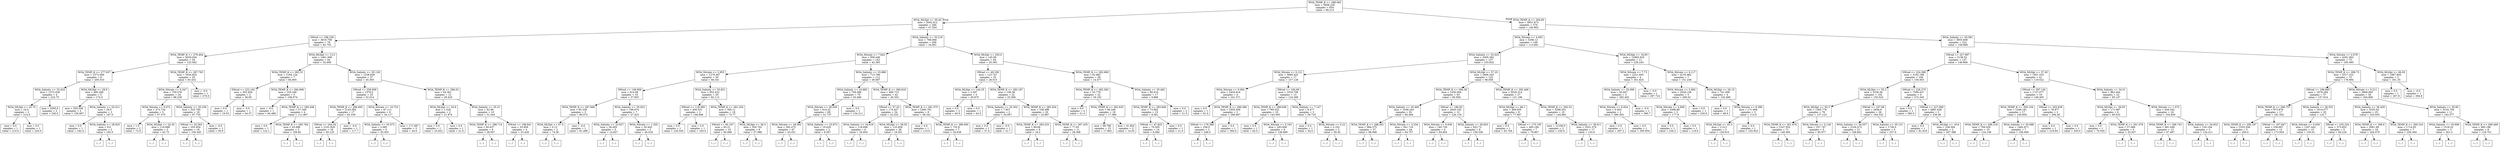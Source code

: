 digraph Tree {
node [shape=box] ;
0 [label="WOA_TEMP_K <= 288.092\nmse = 5808.226\nsamples = 654\nvalue = 99.213"] ;
1 [label="WOA_MLDpt <= 30.45\nmse = 2042.412\nsamples = 284\nvalue = 47.554"] ;
0 -> 1 [labeldistance=2.5, labelangle=45, headlabel="True"] ;
2 [label="SWrad <= 188.239\nmse = 3816.758\nsamples = 78\nvalue = 82.755"] ;
1 -> 2 ;
3 [label="WOA_TEMP_K <= 279.404\nmse = 4039.026\nsamples = 34\nvalue = 125.562"] ;
2 -> 3 ;
4 [label="WOA_TEMP_K <= 277.637\nmse = 1572.649\nsamples = 9\nvalue = 200.533"] ;
3 -> 4 ;
5 [label="WOA_Salinity <= 33.424\nmse = 1373.438\nsamples = 4\nvalue = 223.75"] ;
4 -> 5 ;
6 [label="WOA_MLDpt <= 25.75\nmse = 24.0\nsamples = 2\nvalue = 214.0"] ;
5 -> 6 ;
7 [label="mse = 0.0\nsamples = 1\nvalue = 210.0"] ;
6 -> 7 ;
8 [label="mse = 0.0\nsamples = 1\nvalue = 220.0"] ;
6 -> 8 ;
9 [label="mse = 3200.0\nsamples = 2\nvalue = 240.0"] ;
5 -> 9 ;
10 [label="WOA_MLDpt <= 28.8\nmse = 480.286\nsamples = 5\nvalue = 174.0"] ;
4 -> 10 ;
11 [label="mse = 555.556\nsamples = 2\nvalue = 156.667"] ;
10 -> 11 ;
12 [label="WOA_Salinity <= 25.411\nmse = 29.5\nsamples = 3\nvalue = 187.0"] ;
10 -> 12 ;
13 [label="mse = 0.0\nsamples = 1\nvalue = 182.0"] ;
12 -> 13 ;
14 [label="WOA_Salinity <= 28.925\nmse = 9.0\nsamples = 2\nvalue = 192.0"] ;
12 -> 14 ;
15 [label="(...)"] ;
14 -> 15 ;
16 [label="(...)"] ;
14 -> 16 ;
17 [label="WOA_TEMP_K <= 287.763\nmse = 1654.824\nsamples = 25\nvalue = 93.432"] ;
3 -> 17 ;
18 [label="WOA_Nitrate <= 0.347\nmse = 759.576\nsamples = 24\nvalue = 88.239"] ;
17 -> 18 ;
19 [label="WOA_Nitrate <= 0.072\nmse = 273.734\nsamples = 5\nvalue = 57.375"] ;
18 -> 19 ;
20 [label="mse = 1.0\nsamples = 2\nvalue = 72.0"] ;
19 -> 20 ;
21 [label="WOA_MLDpt <= 24.35\nmse = 118.688\nsamples = 3\nvalue = 42.75"] ;
19 -> 21 ;
22 [label="(...)"] ;
21 -> 22 ;
25 [label="(...)"] ;
21 -> 25 ;
26 [label="WOA_Salinity <= 35.238\nmse = 525.785\nsamples = 19\nvalue = 97.735"] ;
18 -> 26 ;
27 [label="SWrad <= 32.563\nmse = 355.954\nsamples = 18\nvalue = 100.445"] ;
26 -> 27 ;
28 [label="(...)"] ;
27 -> 28 ;
29 [label="(...)"] ;
27 -> 29 ;
48 [label="mse = -0.0\nsamples = 1\nvalue = 30.0"] ;
26 -> 48 ;
49 [label="mse = -0.0\nsamples = 1\nvalue = 270.0"] ;
17 -> 49 ;
50 [label="WOA_MLDpt <= 13.2\nmse = 1461.006\nsamples = 44\nvalue = 52.609"] ;
2 -> 50 ;
51 [label="WOA_TEMP_K <= 283.31\nmse = 1184.124\nsamples = 7\nvalue = 84.805"] ;
50 -> 51 ;
52 [label="SWrad <= 222.162\nmse = 303.456\nsamples = 2\nvalue = 36.95"] ;
51 -> 52 ;
53 [label="mse = 0.0\nsamples = 1\nvalue = 19.53"] ;
52 -> 53 ;
54 [label="mse = -0.0\nsamples = 1\nvalue = 54.37"] ;
52 -> 54 ;
55 [label="WOA_TEMP_K <= 284.908\nmse = 105.346\nsamples = 5\nvalue = 106.074"] ;
51 -> 55 ;
56 [label="mse = -0.0\nsamples = 1\nvalue = 94.488"] ;
55 -> 56 ;
57 [label="WOA_TEMP_K <= 285.448\nmse = 57.349\nsamples = 4\nvalue = 111.867"] ;
55 -> 57 ;
58 [label="mse = 0.0\nsamples = 1\nvalue = 122.1"] ;
57 -> 58 ;
59 [label="WOA_TEMP_K <= 285.784\nmse = 43.686\nsamples = 3\nvalue = 109.82"] ;
57 -> 59 ;
60 [label="(...)"] ;
59 -> 60 ;
63 [label="(...)"] ;
59 -> 63 ;
64 [label="WOA_Salinity <= 35.128\nmse = 1238.659\nsamples = 37\nvalue = 45.393"] ;
50 -> 64 ;
65 [label="SWrad <= 259.958\nmse = 1576.0\nsamples = 25\nvalue = 52.014"] ;
64 -> 65 ;
66 [label="WOA_TEMP_K <= 286.605\nmse = 2143.583\nsamples = 17\nvalue = 62.339"] ;
65 -> 66 ;
67 [label="SWrad <= 244.34\nmse = 2101.829\nsamples = 16\nvalue = 60.125"] ;
66 -> 67 ;
68 [label="(...)"] ;
67 -> 68 ;
75 [label="(...)"] ;
67 -> 75 ;
76 [label="mse = -0.0\nsamples = 1\nvalue = 117.7"] ;
66 -> 76 ;
77 [label="WOA_Nitrate <= 19.723\nmse = 87.111\nsamples = 8\nvalue = 34.117"] ;
65 -> 77 ;
78 [label="WOA_Salinity <= 33.073\nmse = 2.085\nsamples = 5\nvalue = 30.305"] ;
77 -> 78 ;
79 [label="(...)"] ;
78 -> 79 ;
80 [label="(...)"] ;
78 -> 80 ;
81 [label="mse = 171.087\nsamples = 3\nvalue = 44.6"] ;
77 -> 81 ;
82 [label="WOA_TEMP_K <= 286.02\nmse = 64.361\nsamples = 12\nvalue = 29.425"] ;
64 -> 82 ;
83 [label="WOA_MLDpt <= 24.9\nmse = 1.528\nsamples = 2\nvalue = 21.874"] ;
82 -> 83 ;
84 [label="mse = 0.0\nsamples = 1\nvalue = 23.622"] ;
83 -> 84 ;
85 [label="mse = 0.0\nsamples = 1\nvalue = 21.0"] ;
83 -> 85 ;
86 [label="WOA_Salinity <= 35.31\nmse = 62.99\nsamples = 10\nvalue = 31.043"] ;
82 -> 86 ;
87 [label="WOA_TEMP_K <= 286.714\nmse = 60.637\nsamples = 6\nvalue = 28.657"] ;
86 -> 87 ;
88 [label="(...)"] ;
87 -> 88 ;
89 [label="(...)"] ;
87 -> 89 ;
90 [label="SWrad <= 198.641\nmse = 53.959\nsamples = 4\nvalue = 33.429"] ;
86 -> 90 ;
91 [label="(...)"] ;
90 -> 91 ;
92 [label="(...)"] ;
90 -> 92 ;
93 [label="WOA_Salinity <= 35.219\nmse = 788.066\nsamples = 206\nvalue = 34.801"] ;
1 -> 93 ;
94 [label="WOA_Nitrate <= 7.642\nmse = 958.446\nsamples = 142\nvalue = 42.383"] ;
93 -> 94 ;
95 [label="WOA_Nitrate <= 2.955\nmse = 1279.307\nsamples = 30\nvalue = 66.341"] ;
94 -> 95 ;
96 [label="SWrad <= 148.006\nmse = 614.08\nsamples = 10\nvalue = 37.953"] ;
95 -> 96 ;
97 [label="WOA_TEMP_K <= 287.666\nmse = 65.339\nsamples = 3\nvalue = 80.072"] ;
96 -> 97 ;
98 [label="WOA_MLDpt <= 67.5\nmse = 0.13\nsamples = 2\nvalue = 74.36"] ;
97 -> 98 ;
99 [label="(...)"] ;
98 -> 99 ;
100 [label="(...)"] ;
98 -> 100 ;
101 [label="mse = -0.0\nsamples = 1\nvalue = 91.496"] ;
97 -> 101 ;
102 [label="WOA_Salinity <= 35.022\nmse = 196.874\nsamples = 7\nvalue = 27.423"] ;
96 -> 102 ;
103 [label="WOA_Salinity <= 23.627\nmse = 26.005\nsamples = 5\nvalue = 14.827"] ;
102 -> 103 ;
104 [label="(...)"] ;
103 -> 104 ;
105 [label="(...)"] ;
103 -> 105 ;
110 [label="WOA_Nitrate <= 1.205\nmse = 50.445\nsamples = 2\nvalue = 40.018"] ;
102 -> 110 ;
111 [label="(...)"] ;
110 -> 111 ;
112 [label="(...)"] ;
110 -> 112 ;
113 [label="WOA_Salinity <= 33.651\nmse = 952.432\nsamples = 20\nvalue = 82.112"] ;
95 -> 113 ;
114 [label="SWrad <= 118.385\nmse = 400.531\nsamples = 2\nvalue = 148.848"] ;
113 -> 114 ;
115 [label="mse = 0.0\nsamples = 1\nvalue = 120.545"] ;
114 -> 115 ;
116 [label="mse = 0.0\nsamples = 1\nvalue = 163.0"] ;
114 -> 116 ;
117 [label="WOA_TEMP_K <= 281.354\nmse = 395.11\nsamples = 18\nvalue = 73.77"] ;
113 -> 117 ;
118 [label="SWrad <= 65.197\nmse = 83.21\nsamples = 10\nvalue = 85.686"] ;
117 -> 118 ;
119 [label="(...)"] ;
118 -> 119 ;
134 [label="(...)"] ;
118 -> 134 ;
135 [label="WOA_MLDpt <= 36.5\nmse = 354.702\nsamples = 8\nvalue = 57.088"] ;
117 -> 135 ;
136 [label="(...)"] ;
135 -> 136 ;
139 [label="(...)"] ;
135 -> 139 ;
150 [label="WOA_Salinity <= 33.886\nmse = 713.786\nsamples = 112\nvalue = 36.697"] ;
94 -> 150 ;
151 [label="WOA_Salinity <= 33.885\nmse = 759.589\nsamples = 70\nvalue = 43.466"] ;
150 -> 151 ;
152 [label="WOA_Nitrate <= 28.929\nmse = 614.22\nsamples = 69\nvalue = 41.737"] ;
151 -> 152 ;
153 [label="WOA_Nitrate <= 28.092\nmse = 592.475\nsamples = 67\nvalue = 43.051"] ;
152 -> 153 ;
154 [label="(...)"] ;
153 -> 154 ;
261 [label="(...)"] ;
153 -> 261 ;
262 [label="WOA_Salinity <= 33.873\nmse = 19.429\nsamples = 2\nvalue = 8.567"] ;
152 -> 262 ;
263 [label="(...)"] ;
262 -> 263 ;
264 [label="(...)"] ;
262 -> 264 ;
265 [label="mse = -0.0\nsamples = 1\nvalue = 134.211"] ;
151 -> 265 ;
266 [label="WOA_TEMP_K <= 280.816\nmse = 466.715\nsamples = 42\nvalue = 26.352"] ;
150 -> 266 ;
267 [label="SWrad <= 57.43\nmse = 174.427\nsamples = 34\nvalue = 22.252"] ;
266 -> 267 ;
268 [label="WOA_Salinity <= 34.616\nmse = 118.698\nsamples = 6\nvalue = 34.954"] ;
267 -> 268 ;
269 [label="(...)"] ;
268 -> 269 ;
272 [label="(...)"] ;
268 -> 272 ;
279 [label="WOA_MLDpt <= 38.55\nmse = 125.959\nsamples = 28\nvalue = 18.301"] ;
267 -> 279 ;
280 [label="(...)"] ;
279 -> 280 ;
287 [label="(...)"] ;
279 -> 287 ;
332 [label="WOA_TEMP_K <= 281.075\nmse = 1460.791\nsamples = 8\nvalue = 48.341"] ;
266 -> 332 ;
333 [label="mse = 0.0\nsamples = 1\nvalue = 110.0"] ;
332 -> 333 ;
334 [label="WOA_TEMP_K <= 286.095\nmse = 752.8\nsamples = 7\nvalue = 34.638"] ;
332 -> 334 ;
335 [label="(...)"] ;
334 -> 335 ;
346 [label="(...)"] ;
334 -> 346 ;
347 [label="WOA_MLDpt <= 250.0\nmse = 145.69\nsamples = 64\nvalue = 20.363"] ;
93 -> 347 ;
348 [label="SWrad <= 49.338\nmse = 123.747\nsamples = 25\nvalue = 28.015"] ;
347 -> 348 ;
349 [label="WOA_MLDpt <= 144.35\nmse = 2.297\nsamples = 3\nvalue = 40.875"] ;
348 -> 349 ;
350 [label="mse = 0.0\nsamples = 2\nvalue = 40.0"] ;
349 -> 350 ;
351 [label="mse = 0.0\nsamples = 1\nvalue = 43.5"] ;
349 -> 351 ;
352 [label="WOA_TEMP_K <= 283.187\nmse = 109.38\nsamples = 22\nvalue = 25.566"] ;
348 -> 352 ;
353 [label="WOA_Salinity <= 35.302\nmse = 7.957\nsamples = 2\nvalue = 34.957"] ;
352 -> 353 ;
354 [label="mse = 0.0\nsamples = 1\nvalue = 37.4"] ;
353 -> 354 ;
355 [label="mse = -0.0\nsamples = 1\nvalue = 31.7"] ;
353 -> 355 ;
356 [label="WOA_TEMP_K <= 283.454\nmse = 108.496\nsamples = 20\nvalue = 23.687"] ;
352 -> 356 ;
357 [label="WOA_TEMP_K <= 283.253\nmse = 89.66\nsamples = 9\nvalue = 18.2"] ;
356 -> 357 ;
358 [label="(...)"] ;
357 -> 358 ;
361 [label="(...)"] ;
357 -> 361 ;
370 [label="WOA_TEMP_K <= 287.435\nmse = 77.65\nsamples = 11\nvalue = 28.308"] ;
356 -> 370 ;
371 [label="(...)"] ;
370 -> 371 ;
382 [label="(...)"] ;
370 -> 382 ;
385 [label="WOA_TEMP_K <= 282.699\nmse = 82.882\nsamples = 39\nvalue = 14.477"] ;
347 -> 385 ;
386 [label="WOA_TEMP_K <= 282.583\nmse = 53.778\nsamples = 22\nvalue = 18.192"] ;
385 -> 386 ;
387 [label="mse = 0.0\nsamples = 4\nvalue = 21.0"] ;
386 -> 387 ;
388 [label="WOA_TEMP_K <= 282.633\nmse = 66.246\nsamples = 18\nvalue = 17.389"] ;
386 -> 388 ;
389 [label="mse = 68.786\nsamples = 15\nvalue = 17.862"] ;
388 -> 389 ;
390 [label="mse = 41.602\nsamples = 3\nvalue = 14.55"] ;
388 -> 390 ;
391 [label="WOA_Salinity <= 35.482\nmse = 80.616\nsamples = 17\nvalue = 9.866"] ;
385 -> 391 ;
392 [label="WOA_TEMP_K <= 283.846\nmse = 73.962\nsamples = 15\nvalue = 8.581"] ;
391 -> 392 ;
393 [label="SWrad <= 47.825\nmse = 70.505\nsamples = 14\nvalue = 8.084"] ;
392 -> 393 ;
394 [label="(...)"] ;
393 -> 394 ;
407 [label="(...)"] ;
393 -> 407 ;
410 [label="mse = 0.0\nsamples = 1\nvalue = 21.0"] ;
392 -> 410 ;
411 [label="mse = 0.0\nsamples = 2\nvalue = 21.0"] ;
391 -> 411 ;
412 [label="WOA_TEMP_K <= 294.85\nmse = 4951.873\nsamples = 370\nvalue = 140.962"] ;
0 -> 412 [labeldistance=2.5, labelangle=-45, headlabel="False"] ;
413 [label="WOA_Nitrate <= 4.093\nmse = 5296.12\nsamples = 148\nvalue = 113.681"] ;
412 -> 413 ;
414 [label="WOA_Salinity <= 32.622\nmse = 3405.382\nsamples = 137\nvalue = 103.822"] ;
413 -> 414 ;
415 [label="WOA_Nitrate <= 0.121\nmse = 5680.425\nsamples = 17\nvalue = 157.128"] ;
414 -> 415 ;
416 [label="WOA_Nitrate <= 0.092\nmse = 5454.816\nsamples = 4\nvalue = 241.571"] ;
415 -> 416 ;
417 [label="mse = 0.0\nsamples = 1\nvalue = 91.0"] ;
416 -> 417 ;
418 [label="WOA_TEMP_K <= 289.386\nmse = 1955.556\nsamples = 3\nvalue = 266.667"] ;
416 -> 418 ;
419 [label="SWrad <= 178.386\nmse = 256.0\nsamples = 2\nvalue = 248.0"] ;
418 -> 419 ;
420 [label="(...)"] ;
419 -> 420 ;
421 [label="(...)"] ;
419 -> 421 ;
422 [label="mse = 0.0\nsamples = 1\nvalue = 360.0"] ;
418 -> 422 ;
423 [label="SWrad <= 184.69\nmse = 1916.708\nsamples = 13\nvalue = 124.289"] ;
415 -> 423 ;
424 [label="WOA_TEMP_K <= 289.648\nmse = 785.022\nsamples = 10\nvalue = 143.593"] ;
423 -> 424 ;
425 [label="mse = 0.0\nsamples = 1\nvalue = 62.0"] ;
424 -> 425 ;
426 [label="WOA_Nitrate <= 0.193\nmse = 293.908\nsamples = 9\nvalue = 149.869"] ;
424 -> 426 ;
427 [label="(...)"] ;
426 -> 427 ;
430 [label="(...)"] ;
426 -> 430 ;
439 [label="WOA_Salinity <= 7.147\nmse = 8.477\nsamples = 3\nvalue = 56.725"] ;
423 -> 439 ;
440 [label="mse = 0.0\nsamples = 1\nvalue = 54.0"] ;
439 -> 440 ;
441 [label="WOA_Nitrate <= 0.22\nmse = 2.102\nsamples = 2\nvalue = 59.45"] ;
439 -> 441 ;
442 [label="(...)"] ;
441 -> 442 ;
443 [label="(...)"] ;
441 -> 443 ;
444 [label="WOA_MLDpt <= 57.25\nmse = 2666.343\nsamples = 120\nvalue = 96.658"] ;
414 -> 444 ;
445 [label="WOA_TEMP_K <= 294.36\nmse = 1450.004\nsamples = 93\nvalue = 85.956"] ;
444 -> 445 ;
446 [label="WOA_Salinity <= 35.493\nmse = 1038.243\nsamples = 81\nvalue = 80.494"] ;
445 -> 446 ;
447 [label="WOA_TEMP_K <= 288.401\nmse = 984.375\nsamples = 37\nvalue = 98.098"] ;
446 -> 447 ;
448 [label="(...)"] ;
447 -> 448 ;
449 [label="(...)"] ;
447 -> 449 ;
508 [label="WOA_Nitrate <= 3.334\nmse = 561.716\nsamples = 44\nvalue = 64.757"] ;
446 -> 508 ;
509 [label="(...)"] ;
508 -> 509 ;
574 [label="(...)"] ;
508 -> 574 ;
579 [label="SWrad <= 190.92\nmse = 2645.192\nsamples = 12\nvalue = 126.119"] ;
445 -> 579 ;
580 [label="WOA_Nitrate <= 0.636\nmse = 185.729\nsamples = 4\nvalue = 64.854"] ;
579 -> 580 ;
581 [label="(...)"] ;
580 -> 581 ;
584 [label="(...)"] ;
580 -> 584 ;
585 [label="WOA_Salinity <= 36.653\nmse = 822.73\nsamples = 8\nvalue = 159.536"] ;
579 -> 585 ;
586 [label="(...)"] ;
585 -> 586 ;
595 [label="(...)"] ;
585 -> 595 ;
596 [label="WOA_TEMP_K <= 292.469\nmse = 5029.314\nsamples = 27\nvalue = 131.196"] ;
444 -> 596 ;
597 [label="WOA_MLDpt <= 66.1\nmse = 469.055\nsamples = 8\nvalue = 77.967"] ;
596 -> 597 ;
598 [label="mse = 0.0\nsamples = 1\nvalue = 62.764"] ;
597 -> 598 ;
599 [label="SWrad <= 175.105\nmse = 495.184\nsamples = 7\nvalue = 79.867"] ;
597 -> 599 ;
600 [label="(...)"] ;
599 -> 600 ;
603 [label="(...)"] ;
599 -> 603 ;
606 [label="WOA_TEMP_K <= 292.52\nmse = 5286.051\nsamples = 19\nvalue = 144.883"] ;
596 -> 606 ;
607 [label="mse = 12100.0\nsamples = 2\nvalue = 230.0"] ;
606 -> 607 ;
608 [label="WOA_Salinity <= 36.611\nmse = 3351.379\nsamples = 17\nvalue = 133.9"] ;
606 -> 608 ;
609 [label="(...)"] ;
608 -> 609 ;
618 [label="(...)"] ;
608 -> 618 ;
627 [label="WOA_MLDpt <= 18.95\nmse = 12965.925\nsamples = 11\nvalue = 229.243"] ;
413 -> 627 ;
628 [label="WOA_Nitrate <= 7.73\nmse = 2221.605\nsamples = 4\nvalue = 351.825"] ;
627 -> 628 ;
629 [label="WOA_Salinity <= 35.099\nmse = 45.947\nsamples = 3\nvalue = 392.402"] ;
628 -> 629 ;
630 [label="WOA_Nitrate <= 6.924\nmse = 0.403\nsamples = 2\nvalue = 396.303"] ;
629 -> 630 ;
631 [label="mse = 0.0\nsamples = 1\nvalue = 397.2"] ;
630 -> 631 ;
632 [label="mse = 0.0\nsamples = 1\nvalue = 395.854"] ;
630 -> 632 ;
633 [label="mse = -0.0\nsamples = 1\nvalue = 380.7"] ;
629 -> 633 ;
634 [label="mse = -0.0\nsamples = 1\nvalue = 297.722"] ;
628 -> 634 ;
635 [label="WOA_Nitrate <= 6.117\nmse = 4155.982\nsamples = 7\nvalue = 151.236"] ;
627 -> 635 ;
636 [label="WOA_Nitrate <= 5.892\nmse = 2026.106\nsamples = 3\nvalue = 209.52"] ;
635 -> 636 ;
637 [label="WOA_Nitrate <= 4.958\nmse = 3398.89\nsamples = 2\nvalue = 177.9"] ;
636 -> 637 ;
638 [label="mse = 0.0\nsamples = 1\nvalue = 236.2"] ;
637 -> 638 ;
639 [label="mse = 0.0\nsamples = 1\nvalue = 119.6"] ;
637 -> 639 ;
640 [label="mse = 0.0\nsamples = 1\nvalue = 230.6"] ;
636 -> 640 ;
641 [label="WOA_MLDpt <= 26.15\nmse = 741.009\nsamples = 4\nvalue = 102.666"] ;
635 -> 641 ;
642 [label="mse = 0.0\nsamples = 1\nvalue = 48.0"] ;
641 -> 642 ;
643 [label="WOA_Nitrate <= 8.399\nmse = 171.994\nsamples = 3\nvalue = 113.6"] ;
641 -> 643 ;
644 [label="WOA_MLDpt <= 45.3\nmse = 2.513\nsamples = 2\nvalue = 129.615"] ;
643 -> 644 ;
645 [label="(...)"] ;
644 -> 645 ;
646 [label="(...)"] ;
644 -> 646 ;
647 [label="mse = 0.0\nsamples = 1\nvalue = 102.923"] ;
643 -> 647 ;
648 [label="WOA_Salinity <= 35.581\nmse = 3855.658\nsamples = 222\nvalue = 159.668"] ;
412 -> 648 ;
649 [label="SWrad <= 227.997\nmse = 3138.52\nsamples = 147\nvalue = 146.666"] ;
648 -> 649 ;
650 [label="SWrad <= 224.389\nmse = 3192.188\nsamples = 106\nvalue = 156.503"] ;
649 -> 650 ;
651 [label="WOA_MLDpt <= 55.2\nmse = 2236.36\nsamples = 102\nvalue = 150.524"] ;
650 -> 651 ;
652 [label="WOA_MLDpt <= 50.3\nmse = 1365.776\nsamples = 76\nvalue = 137.123"] ;
651 -> 652 ;
653 [label="WOA_TEMP_K <= 301.676\nmse = 1247.052\nsamples = 71\nvalue = 140.565"] ;
652 -> 653 ;
654 [label="(...)"] ;
653 -> 654 ;
755 [label="(...)"] ;
653 -> 755 ;
760 [label="WOA_Nitrate <= 0.128\nmse = 337.747\nsamples = 5\nvalue = 85.977"] ;
652 -> 760 ;
761 [label="(...)"] ;
760 -> 761 ;
762 [label="(...)"] ;
760 -> 762 ;
769 [label="SWrad <= 167.68\nmse = 2836.6\nsamples = 26\nvalue = 184.332"] ;
651 -> 769 ;
770 [label="WOA_Salinity <= 34.557\nmse = 2104.473\nsamples = 21\nvalue = 168.841"] ;
769 -> 770 ;
771 [label="(...)"] ;
770 -> 771 ;
782 [label="(...)"] ;
770 -> 782 ;
793 [label="WOA_Salinity <= 35.131\nmse = 1736.0\nsamples = 5\nvalue = 237.0"] ;
769 -> 793 ;
794 [label="(...)"] ;
793 -> 794 ;
797 [label="(...)"] ;
793 -> 797 ;
798 [label="SWrad <= 226.275\nmse = 7599.437\nsamples = 4\nvalue = 272.345"] ;
650 -> 798 ;
799 [label="mse = 0.0\nsamples = 1\nvalue = 380.0"] ;
798 -> 799 ;
800 [label="SWrad <= 227.069\nmse = 4981.628\nsamples = 3\nvalue = 236.46"] ;
798 -> 800 ;
801 [label="mse = 0.0\nsamples = 1\nvalue = 81.818"] ;
800 -> 801 ;
802 [label="WOA_MLDpt <= 19.8\nmse = 238.594\nsamples = 2\nvalue = 267.388"] ;
800 -> 802 ;
803 [label="(...)"] ;
802 -> 803 ;
804 [label="(...)"] ;
802 -> 804 ;
805 [label="WOA_MLDpt <= 37.45\nmse = 1951.525\nsamples = 41\nvalue = 119.022"] ;
649 -> 805 ;
806 [label="SWrad <= 297.145\nmse = 1727.077\nsamples = 19\nvalue = 148.405"] ;
805 -> 806 ;
807 [label="WOA_TEMP_K <= 300.104\nmse = 1448.181\nsamples = 17\nvalue = 140.856"] ;
806 -> 807 ;
808 [label="WOA_TEMP_K <= 299.218\nmse = 709.029\nsamples = 10\nvalue = 124.108"] ;
807 -> 808 ;
809 [label="(...)"] ;
808 -> 809 ;
822 [label="(...)"] ;
808 -> 822 ;
825 [label="WOA_Salinity <= 35.088\nmse = 1482.871\nsamples = 7\nvalue = 166.909"] ;
807 -> 825 ;
826 [label="(...)"] ;
825 -> 826 ;
835 [label="(...)"] ;
825 -> 835 ;
838 [label="SWrad <= 303.638\nmse = 78.877\nsamples = 2\nvalue = 206.28"] ;
806 -> 838 ;
839 [label="mse = 0.0\nsamples = 1\nvalue = 218.84"] ;
838 -> 839 ;
840 [label="mse = 0.0\nsamples = 1\nvalue = 200.0"] ;
838 -> 840 ;
841 [label="WOA_Salinity <= 34.51\nmse = 862.404\nsamples = 22\nvalue = 95.147"] ;
805 -> 841 ;
842 [label="WOA_MLDpt <= 39.05\nmse = 171.087\nsamples = 6\nvalue = 60.532"] ;
841 -> 842 ;
843 [label="mse = 0.0\nsamples = 1\nvalue = 79.545"] ;
842 -> 843 ;
844 [label="WOA_TEMP_K <= 301.076\nmse = 37.086\nsamples = 5\nvalue = 52.927"] ;
842 -> 844 ;
845 [label="(...)"] ;
844 -> 845 ;
846 [label="(...)"] ;
844 -> 846 ;
853 [label="WOA_Nitrate <= 1.572\nmse = 626.542\nsamples = 16\nvalue = 104.839"] ;
841 -> 853 ;
854 [label="WOA_TEMP_K <= 296.743\nmse = 481.048\nsamples = 13\nvalue = 97.497"] ;
853 -> 854 ;
855 [label="(...)"] ;
854 -> 855 ;
858 [label="(...)"] ;
854 -> 858 ;
879 [label="WOA_Salinity <= 34.832\nmse = 130.194\nsamples = 3\nvalue = 134.211"] ;
853 -> 879 ;
880 [label="(...)"] ;
879 -> 880 ;
881 [label="(...)"] ;
879 -> 881 ;
884 [label="WOA_Nitrate <= 2.678\nmse = 4281.063\nsamples = 75\nvalue = 185.095"] ;
648 -> 884 ;
885 [label="WOA_TEMP_K <= 298.73\nmse = 3317.322\nsamples = 73\nvalue = 178.994"] ;
884 -> 885 ;
886 [label="SWrad <= 196.685\nmse = 1878.284\nsamples = 37\nvalue = 157.914"] ;
885 -> 886 ;
887 [label="WOA_TEMP_K <= 296.757\nmse = 973.879\nsamples = 17\nvalue = 181.502"] ;
886 -> 887 ;
888 [label="WOA_TEMP_K <= 295.197\nmse = 1555.556\nsamples = 5\nvalue = 200.0"] ;
887 -> 888 ;
889 [label="(...)"] ;
888 -> 889 ;
890 [label="(...)"] ;
888 -> 890 ;
895 [label="SWrad <= 167.847\nmse = 538.667\nsamples = 12\nvalue = 173.934"] ;
887 -> 895 ;
896 [label="(...)"] ;
895 -> 896 ;
901 [label="(...)"] ;
895 -> 901 ;
906 [label="WOA_Salinity <= 36.552\nmse = 1614.577\nsamples = 20\nvalue = 132.7"] ;
886 -> 906 ;
907 [label="WOA_Nitrate <= 0.039\nmse = 1207.442\nsamples = 15\nvalue = 150.01"] ;
906 -> 907 ;
908 [label="(...)"] ;
907 -> 908 ;
909 [label="(...)"] ;
907 -> 909 ;
930 [label="SWrad <= 235.324\nmse = 373.853\nsamples = 5\nvalue = 94.234"] ;
906 -> 930 ;
931 [label="(...)"] ;
930 -> 931 ;
932 [label="(...)"] ;
930 -> 932 ;
939 [label="WOA_Nitrate <= 0.211\nmse = 3869.065\nsamples = 36\nvalue = 204.806"] ;
885 -> 939 ;
940 [label="WOA_Salinity <= 36.429\nmse = 2535.54\nsamples = 25\nvalue = 220.055"] ;
939 -> 940 ;
941 [label="WOA_TEMP_K <= 298.9\nmse = 2061.69\nsamples = 18\nvalue = 204.079"] ;
940 -> 941 ;
942 [label="(...)"] ;
941 -> 942 ;
943 [label="(...)"] ;
941 -> 943 ;
960 [label="WOA_TEMP_K <= 300.316\nmse = 1714.05\nsamples = 7\nvalue = 256.364"] ;
940 -> 960 ;
961 [label="(...)"] ;
960 -> 961 ;
964 [label="(...)"] ;
960 -> 964 ;
965 [label="WOA_Salinity <= 35.85\nmse = 5134.759\nsamples = 11\nvalue = 162.577"] ;
939 -> 965 ;
966 [label="WOA_Salinity <= 35.699\nmse = 1518.52\nsamples = 3\nvalue = 261.3"] ;
965 -> 966 ;
967 [label="(...)"] ;
966 -> 967 ;
970 [label="(...)"] ;
966 -> 970 ;
971 [label="WOA_TEMP_K <= 299.469\nmse = 485.196\nsamples = 8\nvalue = 118.701"] ;
965 -> 971 ;
972 [label="(...)"] ;
971 -> 972 ;
975 [label="(...)"] ;
971 -> 975 ;
986 [label="WOA_MLDpt <= 66.05\nmse = 1887.903\nsamples = 2\nvalue = 351.35"] ;
884 -> 986 ;
987 [label="mse = 0.0\nsamples = 1\nvalue = 307.9"] ;
986 -> 987 ;
988 [label="mse = -0.0\nsamples = 1\nvalue = 394.8"] ;
986 -> 988 ;
}